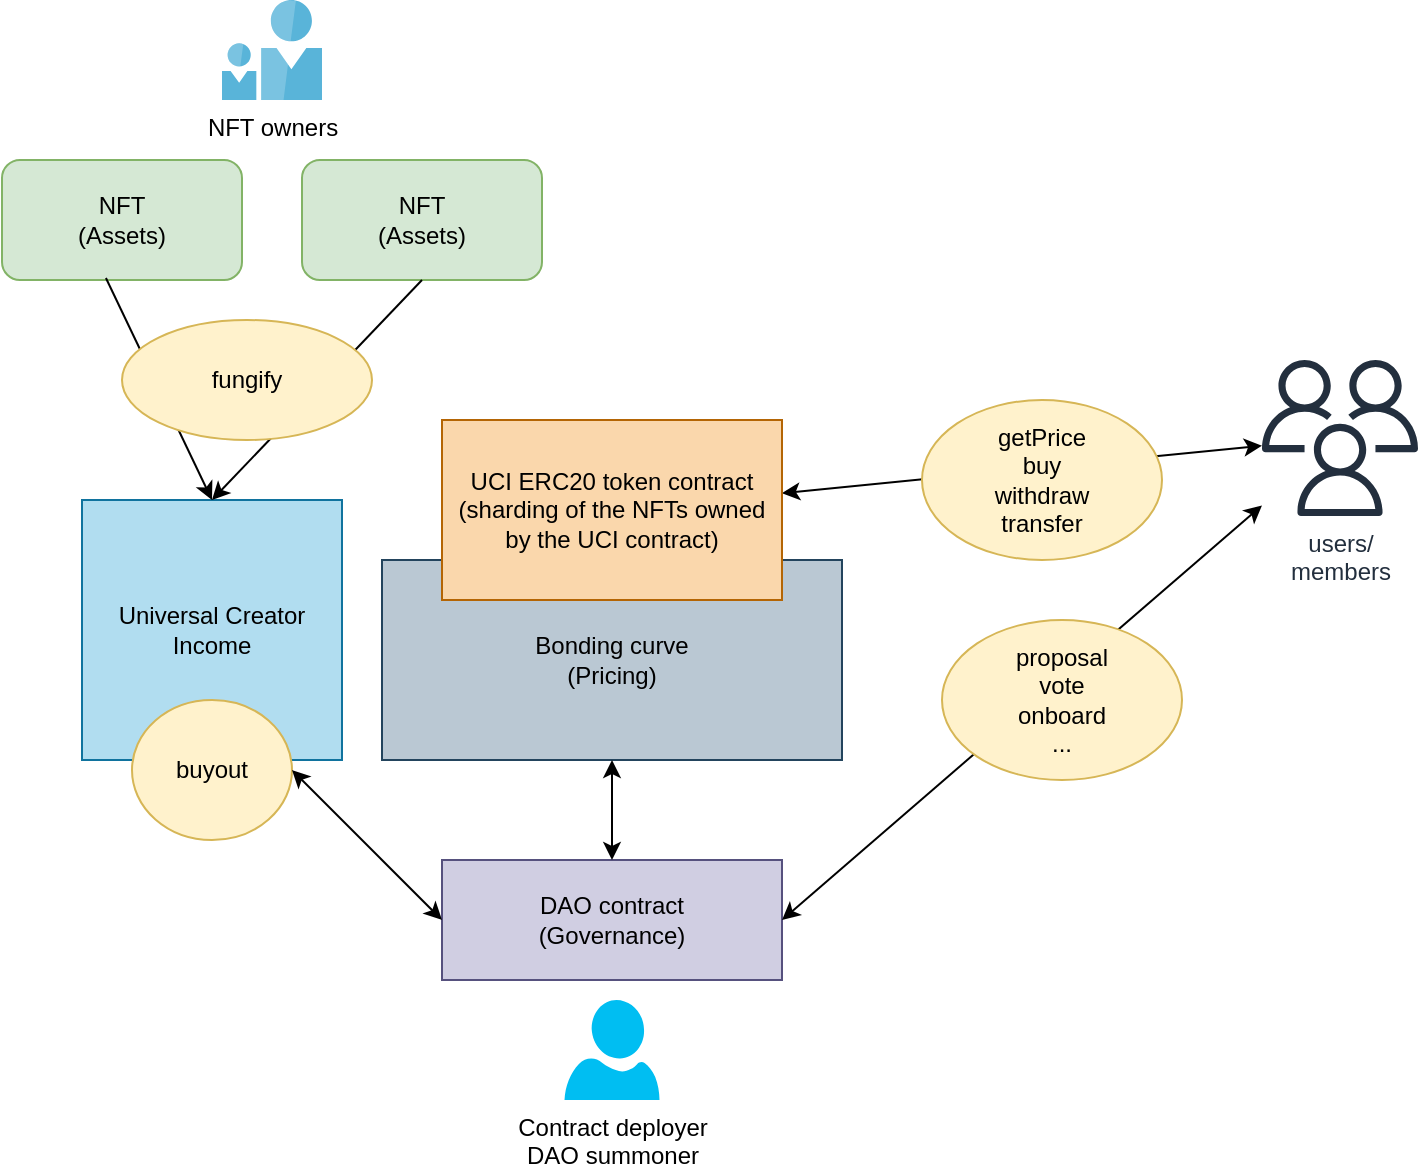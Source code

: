 <mxfile version="14.4.3" type="device"><diagram id="tkaXrSphhHcout2vL9Mw" name="Page-1"><mxGraphModel dx="1106" dy="781" grid="1" gridSize="10" guides="1" tooltips="1" connect="1" arrows="1" fold="1" page="1" pageScale="1" pageWidth="850" pageHeight="1100" math="0" shadow="0"><root><mxCell id="0"/><mxCell id="1" parent="0"/><mxCell id="aqct1mqfN5OKbVmf4n14-1" value="Universal Creator Income" style="whiteSpace=wrap;html=1;aspect=fixed;fillColor=#b1ddf0;strokeColor=#10739e;" parent="1" vertex="1"><mxGeometry x="140" y="270" width="130" height="130" as="geometry"/></mxCell><mxCell id="aqct1mqfN5OKbVmf4n14-2" value="NFT&lt;br&gt;(Assets)" style="rounded=1;whiteSpace=wrap;html=1;fillColor=#d5e8d4;strokeColor=#82b366;" parent="1" vertex="1"><mxGeometry x="100" y="100" width="120" height="60" as="geometry"/></mxCell><mxCell id="aqct1mqfN5OKbVmf4n14-3" value="NFT&lt;br&gt;(Assets)" style="rounded=1;whiteSpace=wrap;html=1;fillColor=#d5e8d4;strokeColor=#82b366;" parent="1" vertex="1"><mxGeometry x="250" y="100" width="120" height="60" as="geometry"/></mxCell><mxCell id="aqct1mqfN5OKbVmf4n14-4" value="" style="endArrow=classic;html=1;exitX=0.433;exitY=0.983;exitDx=0;exitDy=0;exitPerimeter=0;entryX=0.5;entryY=0;entryDx=0;entryDy=0;" parent="1" source="aqct1mqfN5OKbVmf4n14-2" target="aqct1mqfN5OKbVmf4n14-1" edge="1"><mxGeometry width="50" height="50" relative="1" as="geometry"><mxPoint x="350" y="440" as="sourcePoint"/><mxPoint x="400" y="390" as="targetPoint"/></mxGeometry></mxCell><mxCell id="aqct1mqfN5OKbVmf4n14-7" value="Bonding curve&lt;br&gt;(Pricing)" style="rounded=0;whiteSpace=wrap;html=1;fillColor=#bac8d3;strokeColor=#23445d;" parent="1" vertex="1"><mxGeometry x="290" y="300" width="230" height="100" as="geometry"/></mxCell><mxCell id="aqct1mqfN5OKbVmf4n14-8" value="DAO contract&lt;br&gt;(Governance)" style="rounded=0;whiteSpace=wrap;html=1;fillColor=#d0cee2;strokeColor=#56517e;" parent="1" vertex="1"><mxGeometry x="320" y="450" width="170" height="60" as="geometry"/></mxCell><mxCell id="aqct1mqfN5OKbVmf4n14-9" value="users/&lt;br&gt;members" style="outlineConnect=0;fontColor=#232F3E;gradientColor=none;fillColor=#232F3E;strokeColor=none;dashed=0;verticalLabelPosition=bottom;verticalAlign=top;align=center;html=1;fontSize=12;fontStyle=0;aspect=fixed;pointerEvents=1;shape=mxgraph.aws4.users;" parent="1" vertex="1"><mxGeometry x="730" y="200" width="78" height="78" as="geometry"/></mxCell><mxCell id="aqct1mqfN5OKbVmf4n14-10" value="" style="endArrow=classic;startArrow=classic;html=1;" parent="1" source="aqct1mqfN5OKbVmf4n14-9" target="aqct1mqfN5OKbVmf4n14-6" edge="1"><mxGeometry width="50" height="50" relative="1" as="geometry"><mxPoint x="520" y="420" as="sourcePoint"/><mxPoint x="570" y="370" as="targetPoint"/></mxGeometry></mxCell><mxCell id="aqct1mqfN5OKbVmf4n14-11" value="getPrice&lt;br&gt;buy&lt;br&gt;withdraw&lt;br&gt;transfer" style="ellipse;whiteSpace=wrap;html=1;fillColor=#fff2cc;strokeColor=#d6b656;" parent="1" vertex="1"><mxGeometry x="560" y="220" width="120" height="80" as="geometry"/></mxCell><mxCell id="aqct1mqfN5OKbVmf4n14-12" value="buyout" style="ellipse;whiteSpace=wrap;html=1;fillColor=#fff2cc;strokeColor=#d6b656;" parent="1" vertex="1"><mxGeometry x="165" y="370" width="80" height="70" as="geometry"/></mxCell><mxCell id="aqct1mqfN5OKbVmf4n14-13" value="" style="endArrow=classic;startArrow=classic;html=1;exitX=1;exitY=0.5;exitDx=0;exitDy=0;" parent="1" source="aqct1mqfN5OKbVmf4n14-8" target="aqct1mqfN5OKbVmf4n14-9" edge="1"><mxGeometry width="50" height="50" relative="1" as="geometry"><mxPoint x="570" y="400" as="sourcePoint"/><mxPoint x="620" y="350" as="targetPoint"/></mxGeometry></mxCell><mxCell id="aqct1mqfN5OKbVmf4n14-14" value="" style="endArrow=classic;startArrow=classic;html=1;entryX=1;entryY=0.5;entryDx=0;entryDy=0;exitX=0;exitY=0.5;exitDx=0;exitDy=0;" parent="1" source="aqct1mqfN5OKbVmf4n14-8" target="aqct1mqfN5OKbVmf4n14-12" edge="1"><mxGeometry width="50" height="50" relative="1" as="geometry"><mxPoint x="570" y="400" as="sourcePoint"/><mxPoint x="620" y="350" as="targetPoint"/></mxGeometry></mxCell><mxCell id="PpuOckCFTlgobKRMnuBj-1" value="NFT owners" style="aspect=fixed;html=1;points=[];align=center;image;fontSize=12;image=img/lib/mscae/Two_User_Icon.svg;" vertex="1" parent="1"><mxGeometry x="210" y="20" width="50" height="50" as="geometry"/></mxCell><mxCell id="PpuOckCFTlgobKRMnuBj-3" value="" style="endArrow=classic;html=1;exitX=0.5;exitY=1;exitDx=0;exitDy=0;" edge="1" parent="1" source="aqct1mqfN5OKbVmf4n14-3"><mxGeometry width="50" height="50" relative="1" as="geometry"><mxPoint x="310" y="160" as="sourcePoint"/><mxPoint x="205" y="270" as="targetPoint"/></mxGeometry></mxCell><mxCell id="PpuOckCFTlgobKRMnuBj-2" value="fungify" style="ellipse;whiteSpace=wrap;html=1;fillColor=#fff2cc;strokeColor=#d6b656;" vertex="1" parent="1"><mxGeometry x="160" y="180" width="125" height="60" as="geometry"/></mxCell><mxCell id="aqct1mqfN5OKbVmf4n14-6" value="UCI ERC20 token contract&lt;br&gt;(sharding of the NFTs owned by the UCI contract)" style="rounded=0;whiteSpace=wrap;html=1;fillColor=#fad7ac;strokeColor=#b46504;" parent="1" vertex="1"><mxGeometry x="320" y="230" width="170" height="90" as="geometry"/></mxCell><mxCell id="PpuOckCFTlgobKRMnuBj-4" value="proposal&lt;br&gt;vote&lt;br&gt;onboard&lt;br&gt;..." style="ellipse;whiteSpace=wrap;html=1;fillColor=#fff2cc;strokeColor=#d6b656;" vertex="1" parent="1"><mxGeometry x="570" y="330" width="120" height="80" as="geometry"/></mxCell><mxCell id="PpuOckCFTlgobKRMnuBj-5" value="" style="endArrow=classic;startArrow=classic;html=1;entryX=0.5;entryY=1;entryDx=0;entryDy=0;" edge="1" parent="1" source="aqct1mqfN5OKbVmf4n14-8" target="aqct1mqfN5OKbVmf4n14-7"><mxGeometry width="50" height="50" relative="1" as="geometry"><mxPoint x="330" y="470" as="sourcePoint"/><mxPoint x="255" y="420" as="targetPoint"/></mxGeometry></mxCell><mxCell id="PpuOckCFTlgobKRMnuBj-6" value="Contract deployer&lt;br&gt;DAO summoner" style="verticalLabelPosition=bottom;html=1;verticalAlign=top;align=center;strokeColor=none;fillColor=#00BEF2;shape=mxgraph.azure.user;" vertex="1" parent="1"><mxGeometry x="381.25" y="520" width="47.5" height="50" as="geometry"/></mxCell></root></mxGraphModel></diagram></mxfile>